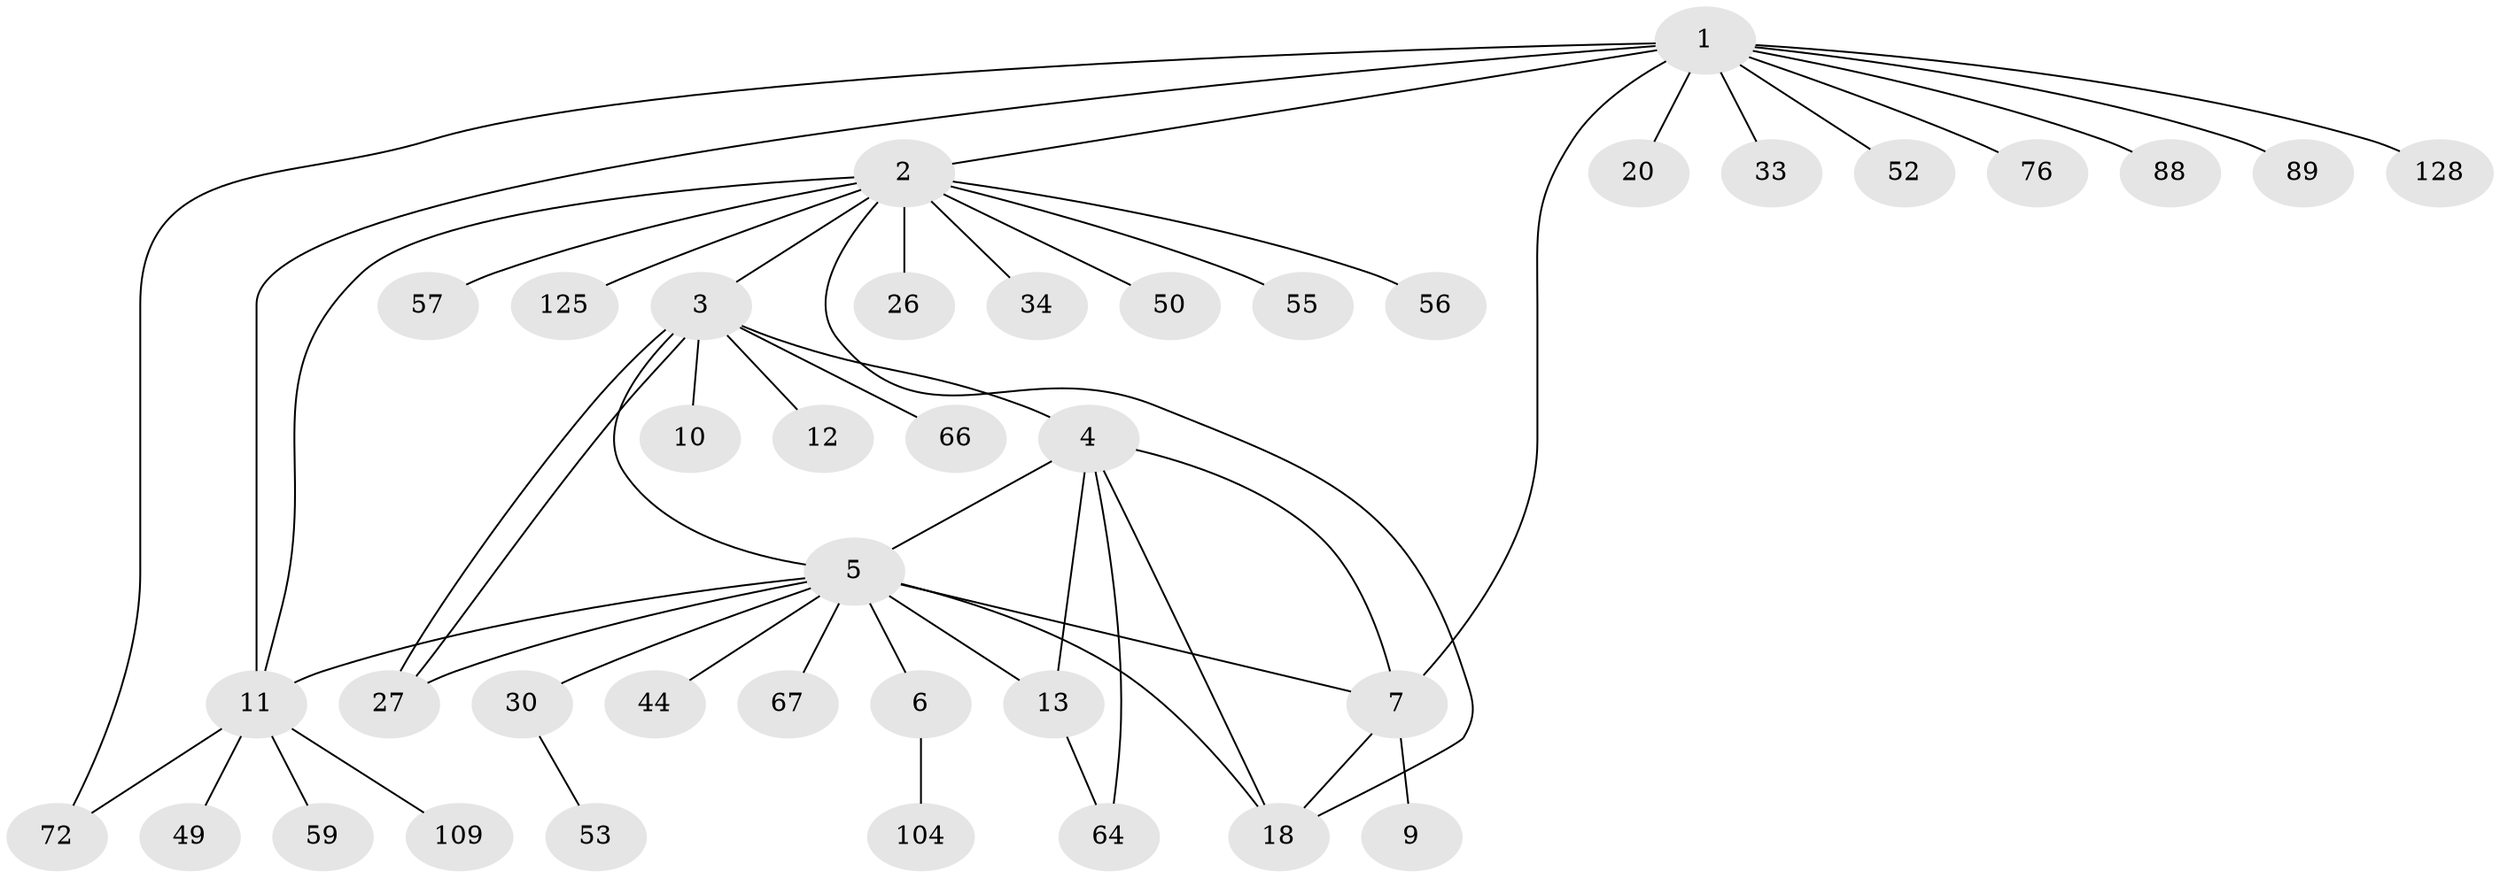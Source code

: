 // original degree distribution, {12: 0.023076923076923078, 5: 0.023076923076923078, 13: 0.015384615384615385, 10: 0.015384615384615385, 2: 0.2, 8: 0.007692307692307693, 1: 0.5923076923076923, 4: 0.046153846153846156, 3: 0.06153846153846154, 6: 0.015384615384615385}
// Generated by graph-tools (version 1.1) at 2025/18/03/04/25 18:18:19]
// undirected, 39 vertices, 51 edges
graph export_dot {
graph [start="1"]
  node [color=gray90,style=filled];
  1 [super="+14"];
  2 [super="+8"];
  3 [super="+38+86+96+108+115"];
  4 [super="+21+85+98+110+121"];
  5 [super="+17+46+16+73+54+29"];
  6;
  7 [super="+25+48+37+74+92+51+19+70"];
  9;
  10;
  11 [super="+22+61+65+75+83+87+101"];
  12 [super="+15"];
  13 [super="+42"];
  18 [super="+68+62+24+35+45"];
  20;
  26;
  27 [super="+43+39"];
  30;
  33;
  34;
  44;
  49;
  50;
  52 [super="+58"];
  53;
  55;
  56 [super="+81"];
  57;
  59;
  64 [super="+82"];
  66;
  67;
  72;
  76;
  88 [super="+106+127+97"];
  89;
  104;
  109;
  125;
  128;
  1 -- 2;
  1 -- 7 [weight=2];
  1 -- 11;
  1 -- 20;
  1 -- 33;
  1 -- 52;
  1 -- 72;
  1 -- 76;
  1 -- 88;
  1 -- 128;
  1 -- 89;
  2 -- 3;
  2 -- 18;
  2 -- 50;
  2 -- 34;
  2 -- 11;
  2 -- 55;
  2 -- 56;
  2 -- 57;
  2 -- 26;
  2 -- 125;
  3 -- 4 [weight=2];
  3 -- 5;
  3 -- 10;
  3 -- 12;
  3 -- 27;
  3 -- 27;
  3 -- 66;
  4 -- 13;
  4 -- 18;
  4 -- 7;
  4 -- 5;
  4 -- 64;
  5 -- 6;
  5 -- 27;
  5 -- 30;
  5 -- 18 [weight=2];
  5 -- 7;
  5 -- 13;
  5 -- 67;
  5 -- 44;
  5 -- 11;
  6 -- 104;
  7 -- 9;
  7 -- 18;
  11 -- 49;
  11 -- 59;
  11 -- 72;
  11 -- 109;
  13 -- 64;
  30 -- 53;
}
